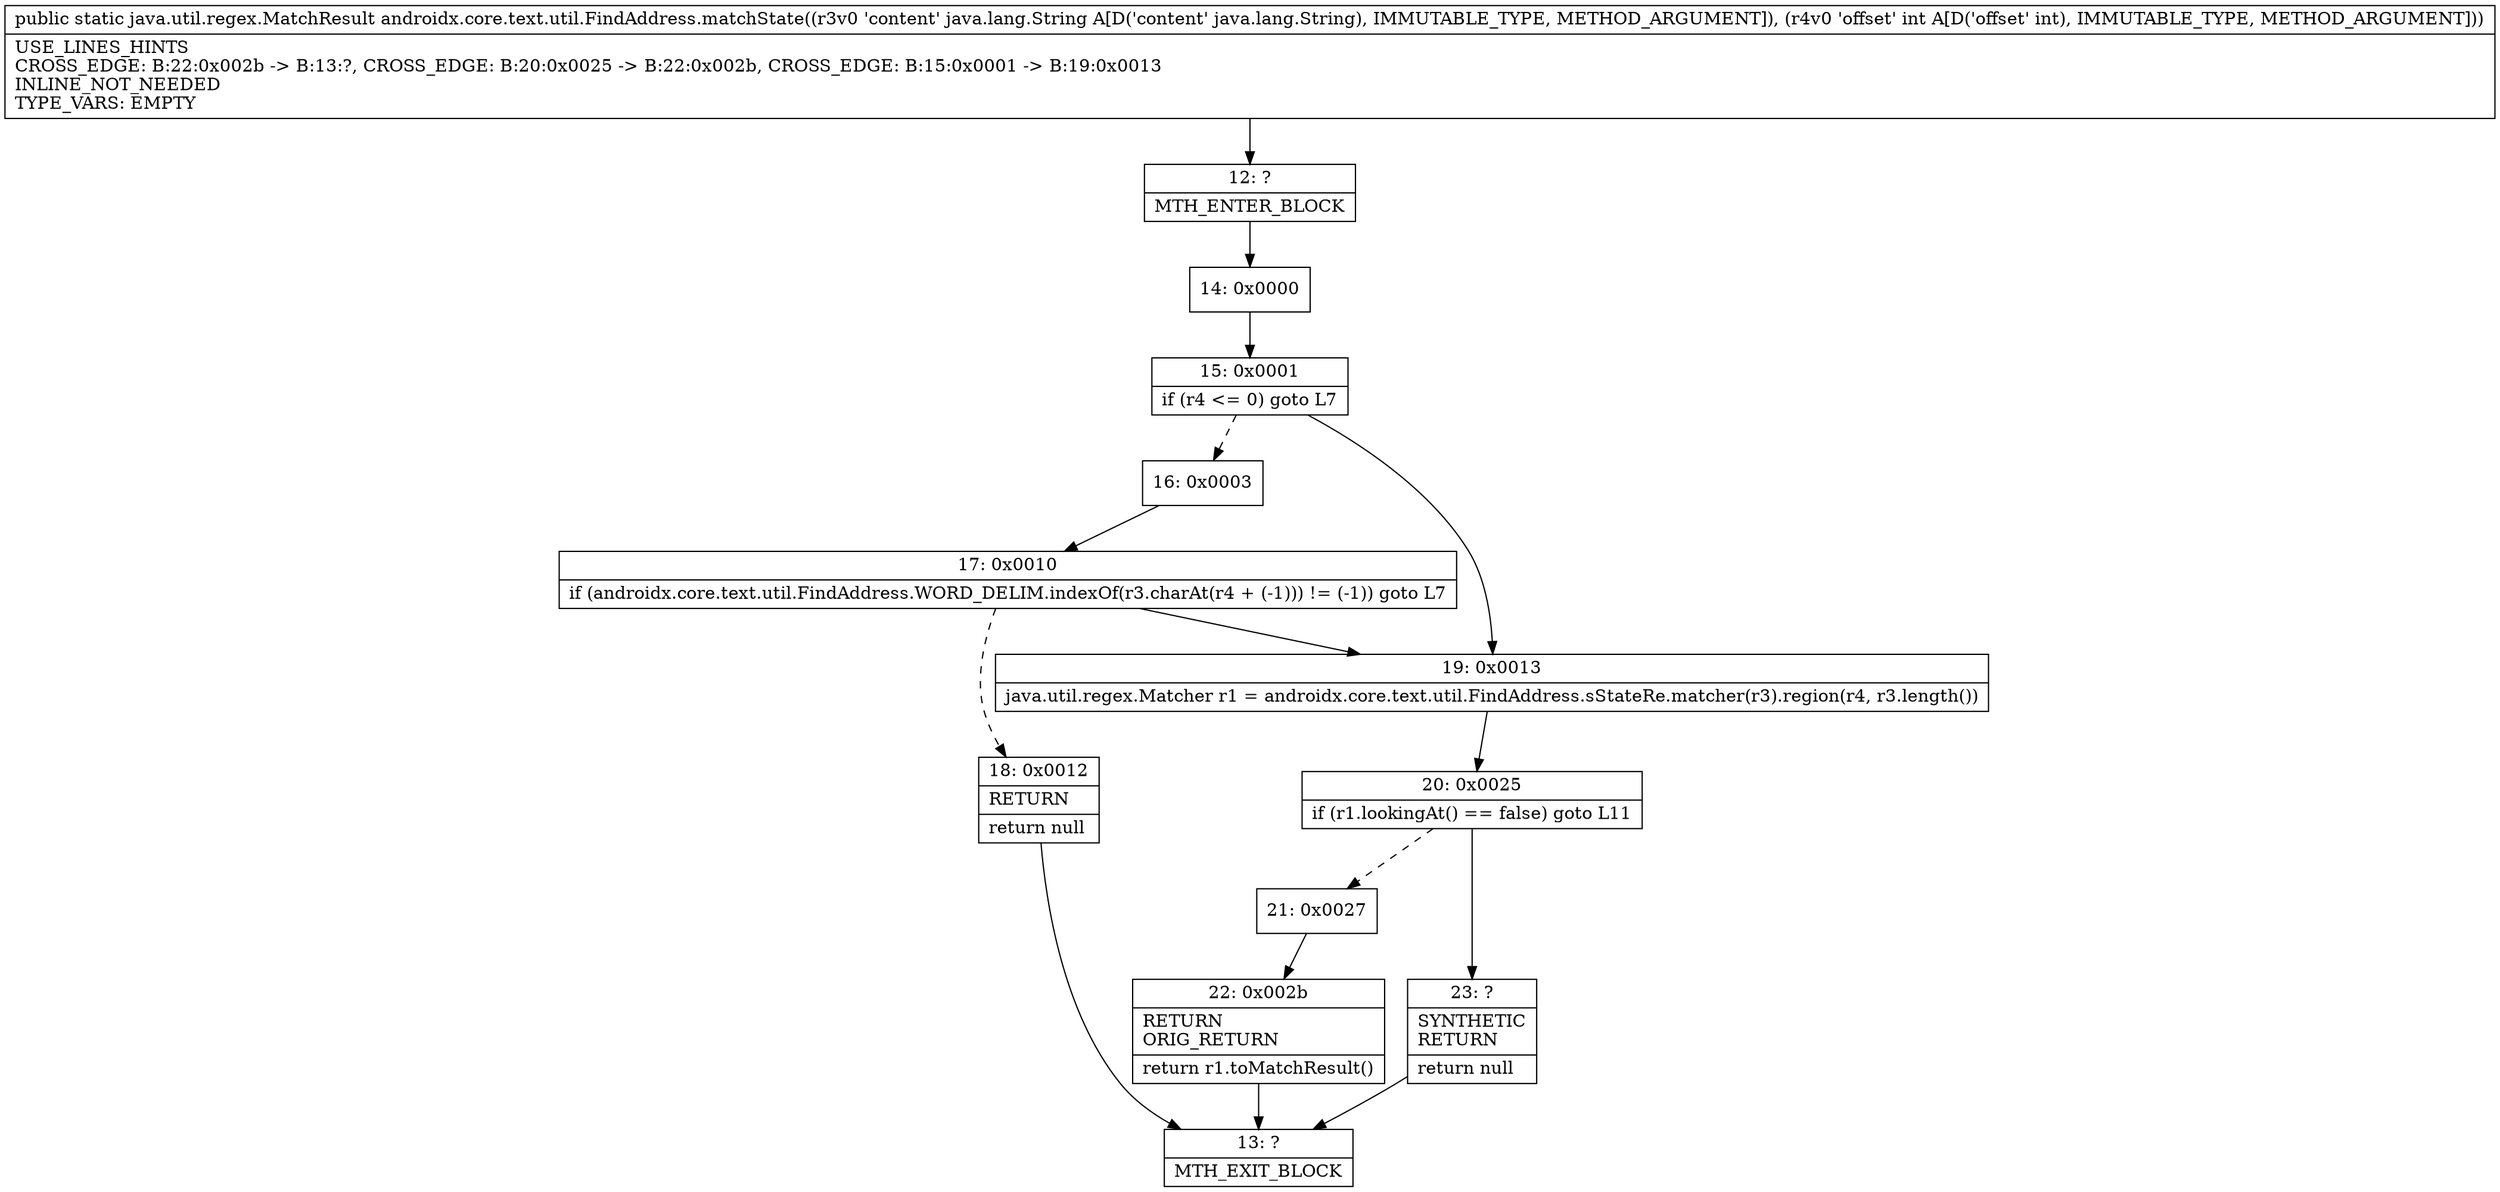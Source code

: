 digraph "CFG forandroidx.core.text.util.FindAddress.matchState(Ljava\/lang\/String;I)Ljava\/util\/regex\/MatchResult;" {
Node_12 [shape=record,label="{12\:\ ?|MTH_ENTER_BLOCK\l}"];
Node_14 [shape=record,label="{14\:\ 0x0000}"];
Node_15 [shape=record,label="{15\:\ 0x0001|if (r4 \<= 0) goto L7\l}"];
Node_16 [shape=record,label="{16\:\ 0x0003}"];
Node_17 [shape=record,label="{17\:\ 0x0010|if (androidx.core.text.util.FindAddress.WORD_DELIM.indexOf(r3.charAt(r4 + (\-1))) != (\-1)) goto L7\l}"];
Node_18 [shape=record,label="{18\:\ 0x0012|RETURN\l|return null\l}"];
Node_13 [shape=record,label="{13\:\ ?|MTH_EXIT_BLOCK\l}"];
Node_19 [shape=record,label="{19\:\ 0x0013|java.util.regex.Matcher r1 = androidx.core.text.util.FindAddress.sStateRe.matcher(r3).region(r4, r3.length())\l}"];
Node_20 [shape=record,label="{20\:\ 0x0025|if (r1.lookingAt() == false) goto L11\l}"];
Node_21 [shape=record,label="{21\:\ 0x0027}"];
Node_22 [shape=record,label="{22\:\ 0x002b|RETURN\lORIG_RETURN\l|return r1.toMatchResult()\l}"];
Node_23 [shape=record,label="{23\:\ ?|SYNTHETIC\lRETURN\l|return null\l}"];
MethodNode[shape=record,label="{public static java.util.regex.MatchResult androidx.core.text.util.FindAddress.matchState((r3v0 'content' java.lang.String A[D('content' java.lang.String), IMMUTABLE_TYPE, METHOD_ARGUMENT]), (r4v0 'offset' int A[D('offset' int), IMMUTABLE_TYPE, METHOD_ARGUMENT]))  | USE_LINES_HINTS\lCROSS_EDGE: B:22:0x002b \-\> B:13:?, CROSS_EDGE: B:20:0x0025 \-\> B:22:0x002b, CROSS_EDGE: B:15:0x0001 \-\> B:19:0x0013\lINLINE_NOT_NEEDED\lTYPE_VARS: EMPTY\l}"];
MethodNode -> Node_12;Node_12 -> Node_14;
Node_14 -> Node_15;
Node_15 -> Node_16[style=dashed];
Node_15 -> Node_19;
Node_16 -> Node_17;
Node_17 -> Node_18[style=dashed];
Node_17 -> Node_19;
Node_18 -> Node_13;
Node_19 -> Node_20;
Node_20 -> Node_21[style=dashed];
Node_20 -> Node_23;
Node_21 -> Node_22;
Node_22 -> Node_13;
Node_23 -> Node_13;
}

